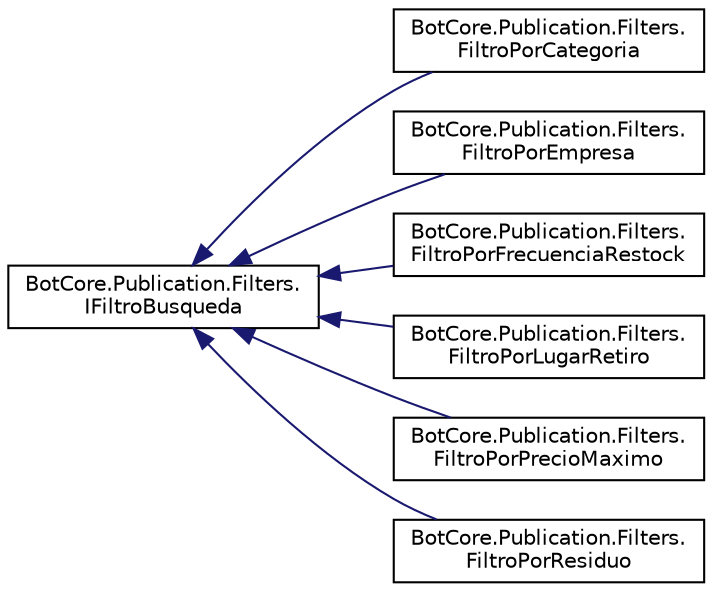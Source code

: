 digraph "Representación gráfica de la clase"
{
 // INTERACTIVE_SVG=YES
 // LATEX_PDF_SIZE
  edge [fontname="Helvetica",fontsize="10",labelfontname="Helvetica",labelfontsize="10"];
  node [fontname="Helvetica",fontsize="10",shape=record];
  rankdir="LR";
  Node0 [label="BotCore.Publication.Filters.\lIFiltroBusqueda",height=0.2,width=0.4,color="black", fillcolor="white", style="filled",URL="$interfaceBotCore_1_1Publication_1_1Filters_1_1IFiltroBusqueda.html",tooltip="Interfaz que unifica tipos cuyo objetivo es devolver texto al bot para imprimir y retornar al usuario..."];
  Node0 -> Node1 [dir="back",color="midnightblue",fontsize="10",style="solid",fontname="Helvetica"];
  Node1 [label="BotCore.Publication.Filters.\lFiltroPorCategoria",height=0.2,width=0.4,color="black", fillcolor="white", style="filled",URL="$classBotCore_1_1Publication_1_1Filters_1_1FiltroPorCategoria.html",tooltip="Clase que se encarga de filtrar las distintas publicaciones por categoría."];
  Node0 -> Node2 [dir="back",color="midnightblue",fontsize="10",style="solid",fontname="Helvetica"];
  Node2 [label="BotCore.Publication.Filters.\lFiltroPorEmpresa",height=0.2,width=0.4,color="black", fillcolor="white", style="filled",URL="$classBotCore_1_1Publication_1_1Filters_1_1FiltroPorEmpresa.html",tooltip="Clase que se encarga de filtrar las distintas publicaciones la empresa publicadora."];
  Node0 -> Node3 [dir="back",color="midnightblue",fontsize="10",style="solid",fontname="Helvetica"];
  Node3 [label="BotCore.Publication.Filters.\lFiltroPorFrecuenciaRestock",height=0.2,width=0.4,color="black", fillcolor="white", style="filled",URL="$classBotCore_1_1Publication_1_1Filters_1_1FiltroPorFrecuenciaRestock.html",tooltip="Clase que se encarga de filtrar las distintas publicaciones por frecuencia de restock."];
  Node0 -> Node4 [dir="back",color="midnightblue",fontsize="10",style="solid",fontname="Helvetica"];
  Node4 [label="BotCore.Publication.Filters.\lFiltroPorLugarRetiro",height=0.2,width=0.4,color="black", fillcolor="white", style="filled",URL="$classBotCore_1_1Publication_1_1Filters_1_1FiltroPorLugarRetiro.html",tooltip="Clase que se encarga de filtrar las distintas publicaciones por lugar de retiro."];
  Node0 -> Node5 [dir="back",color="midnightblue",fontsize="10",style="solid",fontname="Helvetica"];
  Node5 [label="BotCore.Publication.Filters.\lFiltroPorPrecioMaximo",height=0.2,width=0.4,color="black", fillcolor="white", style="filled",URL="$classBotCore_1_1Publication_1_1Filters_1_1FiltroPorPrecioMaximo.html",tooltip="Clase que se encarga de filtrar las distintas publicaciones por precio máximo."];
  Node0 -> Node6 [dir="back",color="midnightblue",fontsize="10",style="solid",fontname="Helvetica"];
  Node6 [label="BotCore.Publication.Filters.\lFiltroPorResiduo",height=0.2,width=0.4,color="black", fillcolor="white", style="filled",URL="$classBotCore_1_1Publication_1_1Filters_1_1FiltroPorResiduo.html",tooltip="Clase que se encarga de filtrar las distintas publicaciones por tipo de residuo."];
}
